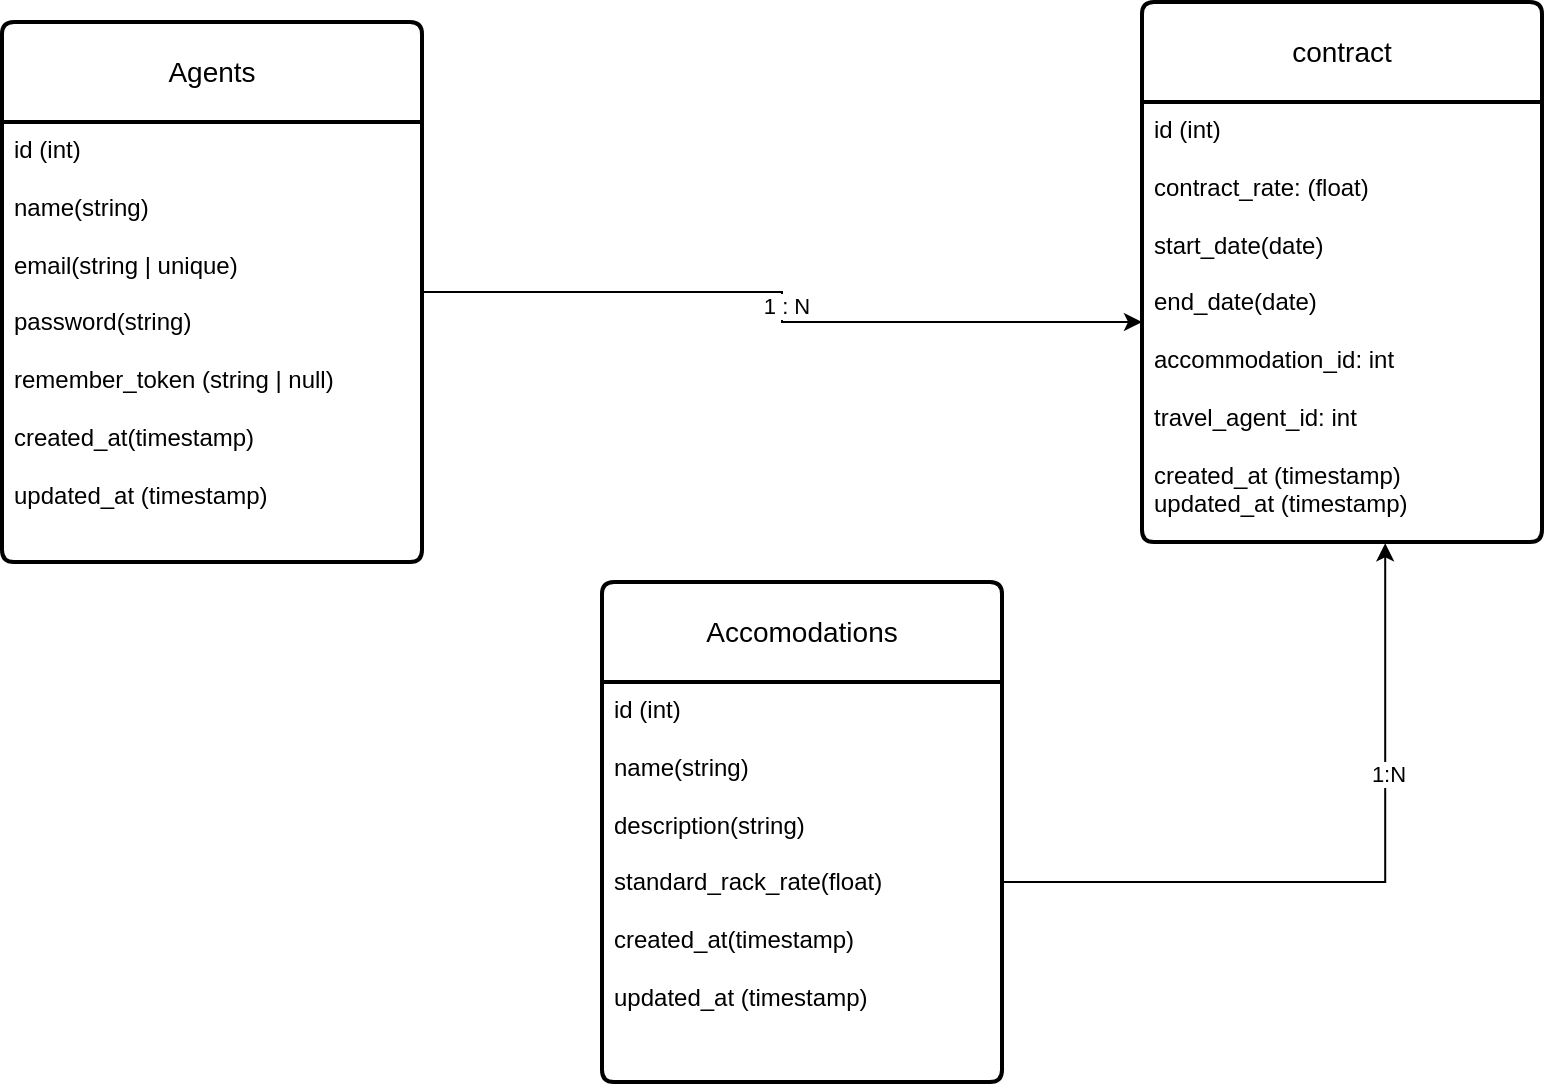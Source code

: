 <mxfile version="23.0.2" type="github">
  <diagram name="Page-1" id="1bbBNbhJDZBZyOIRGH9D">
    <mxGraphModel dx="1050" dy="595" grid="1" gridSize="10" guides="1" tooltips="1" connect="1" arrows="1" fold="1" page="1" pageScale="1" pageWidth="850" pageHeight="1100" math="0" shadow="0">
      <root>
        <mxCell id="0" />
        <mxCell id="1" parent="0" />
        <mxCell id="3rNfn36aaI_cEAq2Xamy-63" style="edgeStyle=orthogonalEdgeStyle;rounded=0;orthogonalLoop=1;jettySize=auto;html=1;" edge="1" parent="1" source="3rNfn36aaI_cEAq2Xamy-55" target="3rNfn36aaI_cEAq2Xamy-59">
          <mxGeometry relative="1" as="geometry" />
        </mxCell>
        <mxCell id="3rNfn36aaI_cEAq2Xamy-65" value="1 : N" style="edgeLabel;html=1;align=center;verticalAlign=middle;resizable=0;points=[];" vertex="1" connectable="0" parent="3rNfn36aaI_cEAq2Xamy-63">
          <mxGeometry x="-0.005" y="2" relative="1" as="geometry">
            <mxPoint as="offset" />
          </mxGeometry>
        </mxCell>
        <mxCell id="3rNfn36aaI_cEAq2Xamy-55" value="Agents" style="swimlane;childLayout=stackLayout;horizontal=1;startSize=50;horizontalStack=0;rounded=1;fontSize=14;fontStyle=0;strokeWidth=2;resizeParent=0;resizeLast=1;shadow=0;dashed=0;align=center;arcSize=4;whiteSpace=wrap;html=1;" vertex="1" parent="1">
          <mxGeometry x="20" y="70" width="210" height="270" as="geometry" />
        </mxCell>
        <mxCell id="3rNfn36aaI_cEAq2Xamy-56" value="id (int)&lt;br&gt;&lt;br&gt;name(string)&lt;br&gt;&lt;br&gt;email(string | unique)&lt;br&gt;&lt;br&gt;password(string)&lt;br&gt;&lt;br&gt;remember_token (string | null)&lt;br&gt;&lt;br&gt;created_at(timestamp)&lt;br&gt;&lt;br&gt;updated_at (timestamp)" style="align=left;strokeColor=none;fillColor=none;spacingLeft=4;fontSize=12;verticalAlign=top;resizable=0;rotatable=0;part=1;html=1;" vertex="1" parent="3rNfn36aaI_cEAq2Xamy-55">
          <mxGeometry y="50" width="210" height="220" as="geometry" />
        </mxCell>
        <mxCell id="3rNfn36aaI_cEAq2Xamy-58" value="contract" style="swimlane;childLayout=stackLayout;horizontal=1;startSize=50;horizontalStack=0;rounded=1;fontSize=14;fontStyle=0;strokeWidth=2;resizeParent=0;resizeLast=1;shadow=0;dashed=0;align=center;arcSize=4;whiteSpace=wrap;html=1;" vertex="1" parent="1">
          <mxGeometry x="590" y="60" width="200" height="270" as="geometry" />
        </mxCell>
        <mxCell id="3rNfn36aaI_cEAq2Xamy-59" value="id (int)&lt;br&gt;&lt;br&gt;contract_rate: (float)&lt;br&gt;&lt;br&gt;start_date(date)&lt;br&gt;&lt;br&gt;end_date(date)&lt;br&gt;&lt;br&gt;accommodation_id: int&lt;br&gt;&lt;br&gt;travel_agent_id: int&lt;br&gt;&lt;br&gt;created_at (timestamp)&lt;br&gt;updated_at (timestamp)" style="align=left;strokeColor=none;fillColor=none;spacingLeft=4;fontSize=12;verticalAlign=top;resizable=0;rotatable=0;part=1;html=1;" vertex="1" parent="3rNfn36aaI_cEAq2Xamy-58">
          <mxGeometry y="50" width="200" height="220" as="geometry" />
        </mxCell>
        <mxCell id="3rNfn36aaI_cEAq2Xamy-60" value="Accomodations" style="swimlane;childLayout=stackLayout;horizontal=1;startSize=50;horizontalStack=0;rounded=1;fontSize=14;fontStyle=0;strokeWidth=2;resizeParent=0;resizeLast=1;shadow=0;dashed=0;align=center;arcSize=4;whiteSpace=wrap;html=1;" vertex="1" parent="1">
          <mxGeometry x="320" y="350" width="200" height="250" as="geometry" />
        </mxCell>
        <mxCell id="3rNfn36aaI_cEAq2Xamy-61" value="id (int)&lt;br&gt;&lt;br&gt;name(string)&lt;br&gt;&lt;br&gt;description(string)&lt;br&gt;&lt;br&gt;standard_rack_rate(float)&lt;br&gt;&lt;br&gt;created_at(timestamp)&lt;br&gt;&lt;br&gt;updated_at (timestamp)" style="align=left;strokeColor=none;fillColor=none;spacingLeft=4;fontSize=12;verticalAlign=top;resizable=0;rotatable=0;part=1;html=1;" vertex="1" parent="3rNfn36aaI_cEAq2Xamy-60">
          <mxGeometry y="50" width="200" height="200" as="geometry" />
        </mxCell>
        <mxCell id="3rNfn36aaI_cEAq2Xamy-64" style="edgeStyle=orthogonalEdgeStyle;rounded=0;orthogonalLoop=1;jettySize=auto;html=1;entryX=0.608;entryY=1.003;entryDx=0;entryDy=0;entryPerimeter=0;" edge="1" parent="1" source="3rNfn36aaI_cEAq2Xamy-61" target="3rNfn36aaI_cEAq2Xamy-59">
          <mxGeometry relative="1" as="geometry" />
        </mxCell>
        <mxCell id="3rNfn36aaI_cEAq2Xamy-66" value="1:N" style="edgeLabel;html=1;align=center;verticalAlign=middle;resizable=0;points=[];" vertex="1" connectable="0" parent="3rNfn36aaI_cEAq2Xamy-64">
          <mxGeometry x="0.363" y="-1" relative="1" as="geometry">
            <mxPoint as="offset" />
          </mxGeometry>
        </mxCell>
      </root>
    </mxGraphModel>
  </diagram>
</mxfile>
